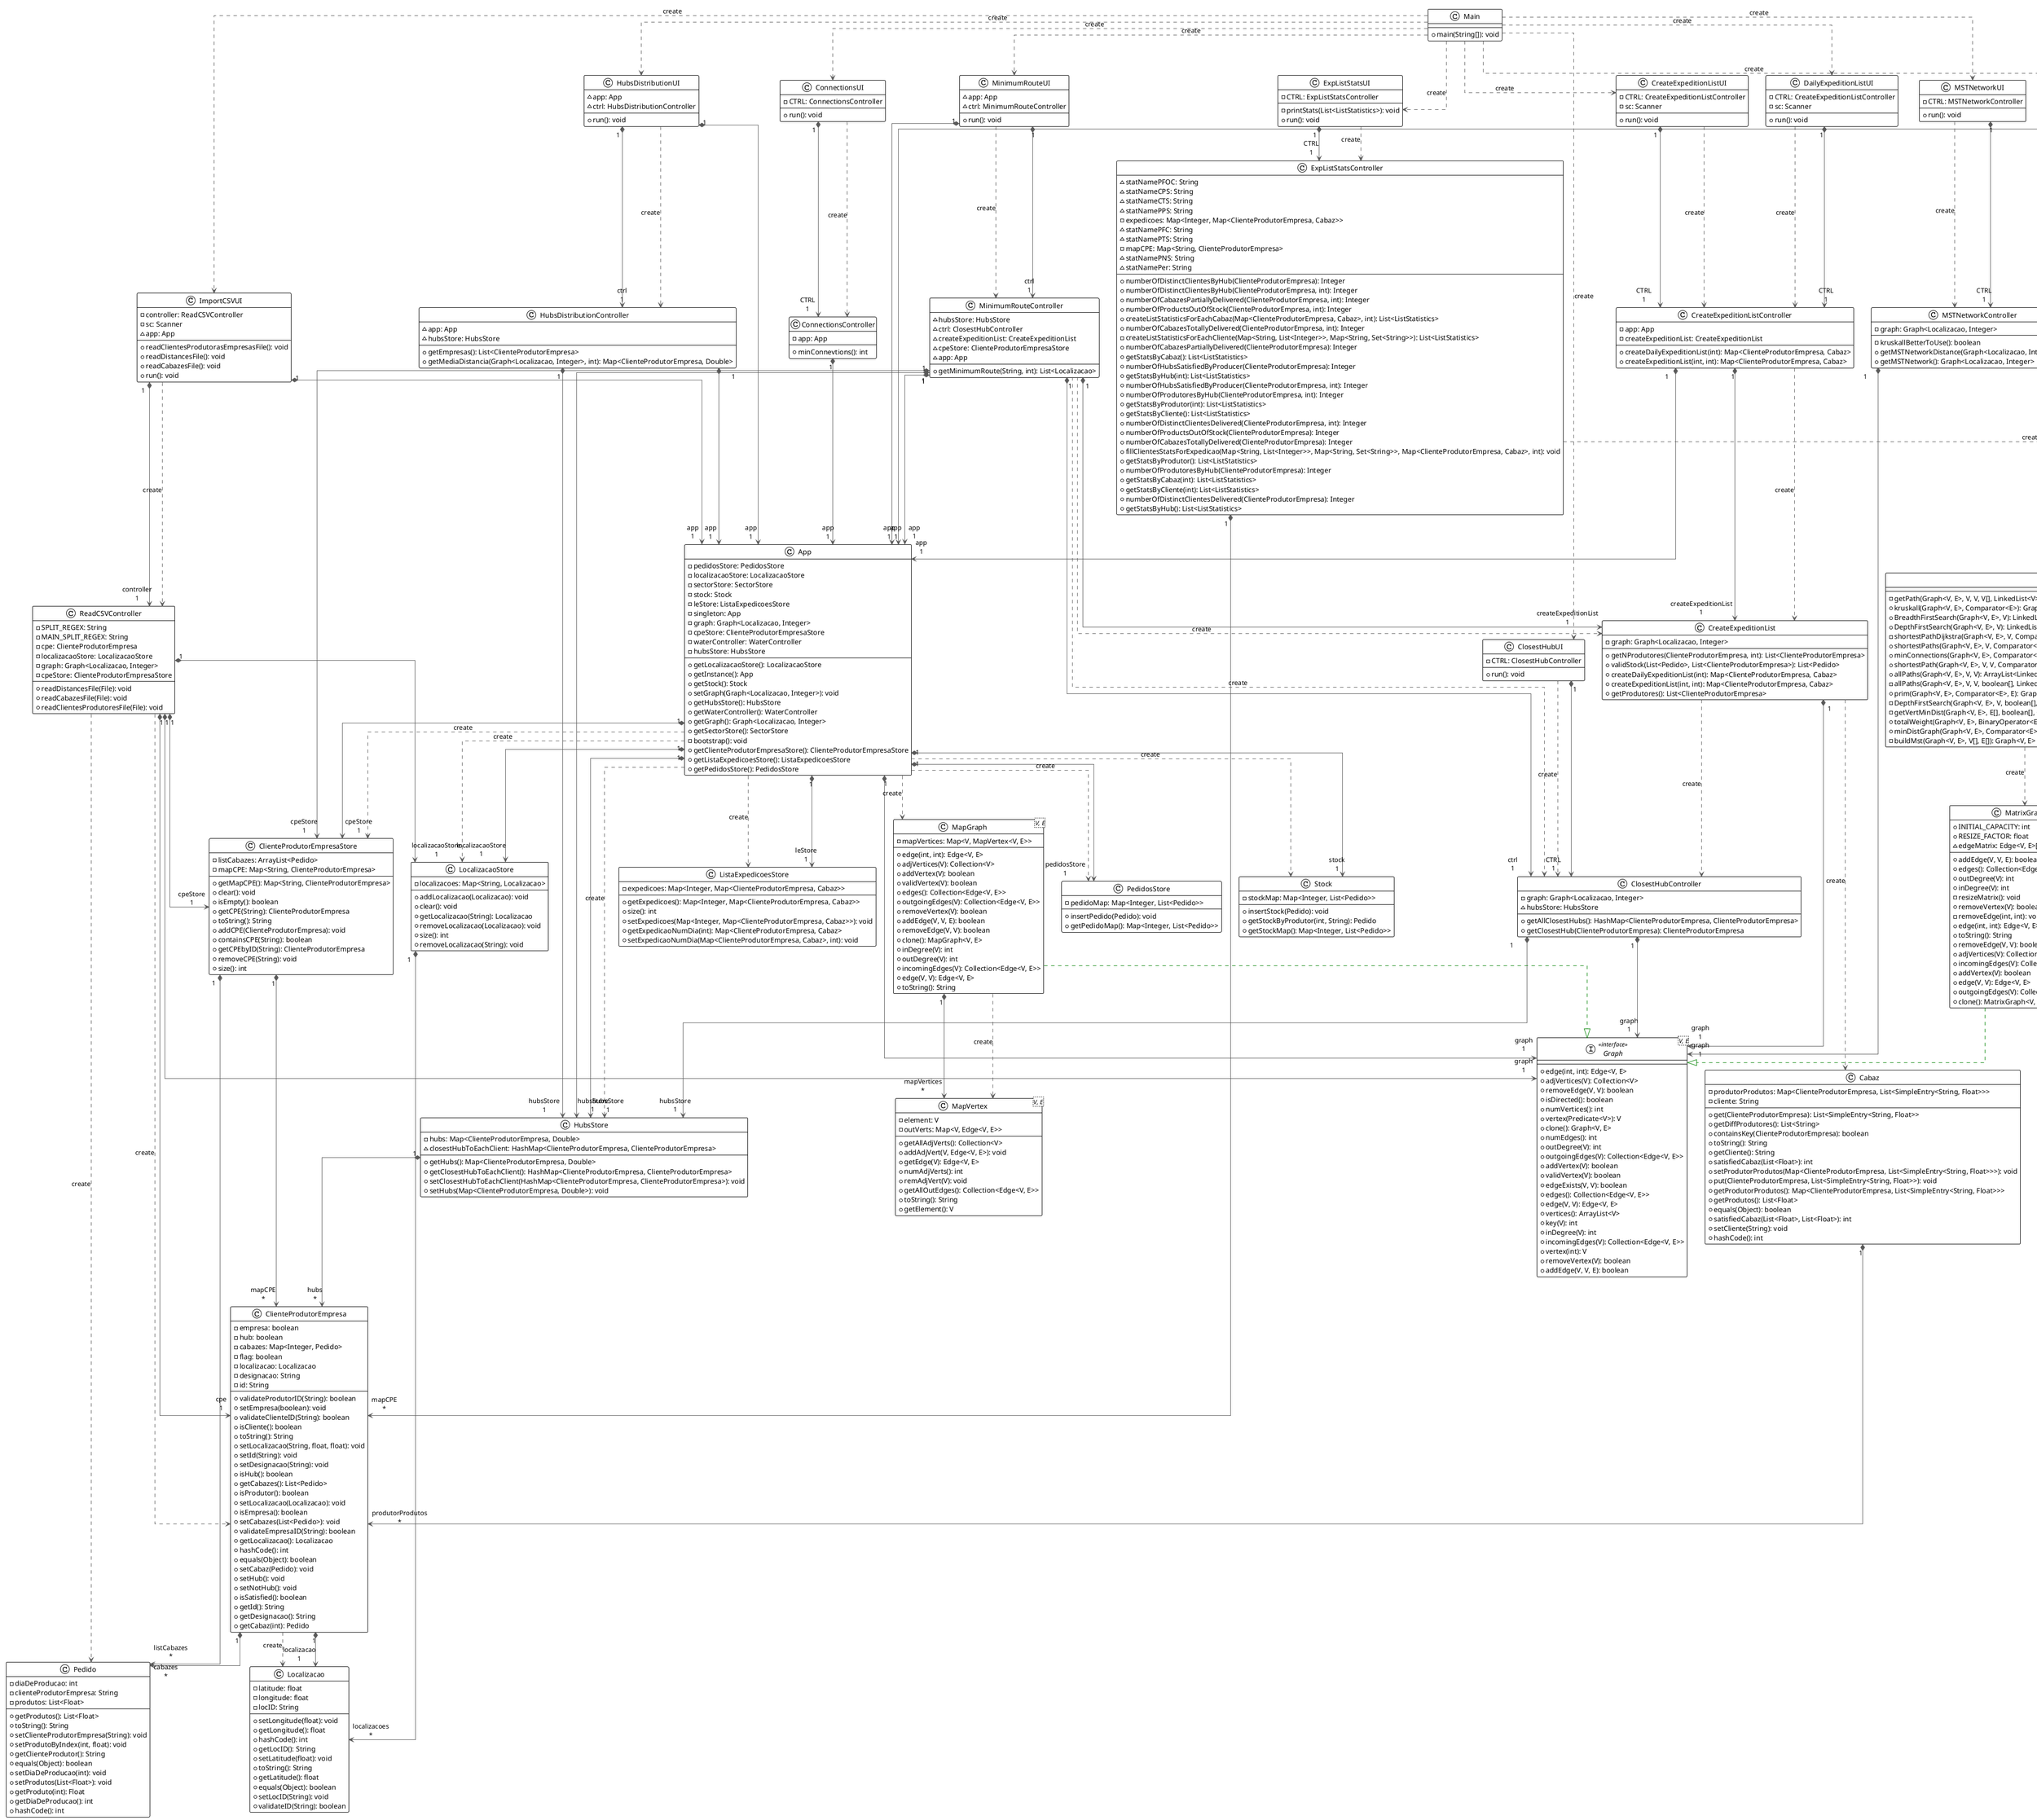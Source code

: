 @startuml

!theme plain
top to bottom direction
skinparam linetype ortho

class Algorithms {
  - getPath(Graph<V, E>, V, V, V[], LinkedList<V>): void
  + kruskall(Graph<V, E>, Comparator<E>): Graph<V, E>
  + BreadthFirstSearch(Graph<V, E>, V): LinkedList<V>?
  + DepthFirstSearch(Graph<V, E>, V): LinkedList<V>?
  - shortestPathDijkstra(Graph<V, E>, V, Comparator<E>, BinaryOperator<E>, E, boolean[], V[], E[]): void
  + shortestPaths(Graph<V, E>, V, Comparator<E>, BinaryOperator<E>, E, ArrayList<LinkedList<V>>, ArrayList<E>): boolean
  + minConnections(Graph<V, E>, Comparator<E>, BinaryOperator<E>, E): int
  + shortestPath(Graph<V, E>, V, V, Comparator<E>, BinaryOperator<E>, E, LinkedList<V>): E?
  + allPaths(Graph<V, E>, V, V): ArrayList<LinkedList<V>>
  - allPaths(Graph<V, E>, V, V, boolean[], LinkedList<V>, ArrayList<LinkedList<V>>): void
  + prim(Graph<V, E>, Comparator<E>, E): Graph<V, E>
  - DepthFirstSearch(Graph<V, E>, V, boolean[], LinkedList<V>): void
  - getVertMinDist(Graph<V, E>, E[], boolean[], Comparator<E>, E): V
  + totalWeight(Graph<V, E>, BinaryOperator<E>, E): E
  + minDistGraph(Graph<V, E>, Comparator<E>, BinaryOperator<E>): MatrixGraph<V, E>
  - buildMst(Graph<V, E>, V[], E[]): Graph<V, E>
}
class App {
  - pedidosStore: PedidosStore
  - localizacaoStore: LocalizacaoStore
  - sectorStore: SectorStore
  - stock: Stock
  - leStore: ListaExpedicoesStore
  - singleton: App
  - graph: Graph<Localizacao, Integer>
  - cpeStore: ClienteProdutorEmpresaStore
  - waterController: WaterController
  - hubsStore: HubsStore
  + getLocalizacaoStore(): LocalizacaoStore
  + getInstance(): App
  + getStock(): Stock
  + setGraph(Graph<Localizacao, Integer>): void
  + getHubsStore(): HubsStore
  + getWaterController(): WaterController
  + getGraph(): Graph<Localizacao, Integer>
  + getSectorStore(): SectorStore
  - bootstrap(): void
  + getClienteProdutorEmpresaStore(): ClienteProdutorEmpresaStore
  + getListaExpedicoesStore(): ListaExpedicoesStore
  + getPedidosStore(): PedidosStore
}
class Cabaz {
  - produtorProdutos: Map<ClienteProdutorEmpresa, List<SimpleEntry<String, Float>>>
  - cliente: String
  + get(ClienteProdutorEmpresa): List<SimpleEntry<String, Float>>
  + getDiffProdutores(): List<String>
  + containsKey(ClienteProdutorEmpresa): boolean
  + toString(): String
  + getCliente(): String
  + satisfiedCabaz(List<Float>): int
  + setProdutorProdutos(Map<ClienteProdutorEmpresa, List<SimpleEntry<String, Float>>>): void
  + put(ClienteProdutorEmpresa, List<SimpleEntry<String, Float>>): void
  + getProdutorProdutos(): Map<ClienteProdutorEmpresa, List<SimpleEntry<String, Float>>>
  + getProdutos(): List<Float>
  + equals(Object): boolean
  + satisfiedCabaz(List<Float>, List<Float>): int
  + setCliente(String): void
  + hashCode(): int
}
class ClienteProdutorEmpresa {
  - empresa: boolean
  - hub: boolean
  - cabazes: Map<Integer, Pedido>
  - flag: boolean
  - localizacao: Localizacao
  - designacao: String
  - id: String
  + validateProdutorID(String): boolean
  + setEmpresa(boolean): void
  + validateClienteID(String): boolean
  + isCliente(): boolean
  + toString(): String
  + setLocalizacao(String, float, float): void
  + setId(String): void
  + setDesignacao(String): void
  + isHub(): boolean
  + getCabazes(): List<Pedido>
  + isProdutor(): boolean
  + setLocalizacao(Localizacao): void
  + isEmpresa(): boolean
  + setCabazes(List<Pedido>): void
  + validateEmpresaID(String): boolean
  + getLocalizacao(): Localizacao
  + hashCode(): int
  + equals(Object): boolean
  + setCabaz(Pedido): void
  + setHub(): void
  + setNotHub(): void
  + isSatisfied(): boolean
  + getId(): String
  + getDesignacao(): String
  + getCabaz(int): Pedido
}
class ClienteProdutorEmpresaStore {
  - listCabazes: ArrayList<Pedido>
  - mapCPE: Map<String, ClienteProdutorEmpresa>
  + getMapCPE(): Map<String, ClienteProdutorEmpresa>
  + clear(): void
  + isEmpty(): boolean
  + getCPE(String): ClienteProdutorEmpresa
  + toString(): String
  + addCPE(ClienteProdutorEmpresa): void
  + containsCPE(String): boolean
  + getCPEbyID(String): ClienteProdutorEmpresa
  + removeCPE(String): void
  + size(): int
}
class ClosestHubController {
  - graph: Graph<Localizacao, Integer>
  ~ hubsStore: HubsStore
  + getAllClosestHubs(): HashMap<ClienteProdutorEmpresa, ClienteProdutorEmpresa>
  + getClosestHub(ClienteProdutorEmpresa): ClienteProdutorEmpresa
}
class ClosestHubUI {
  - CTRL: ClosestHubController
  + run(): void
}
class ConnectionsController {
  - app: App
  + minConnevtions(): int
}
class ConnectionsUI {
  - CTRL: ConnectionsController
  + run(): void
}
class CreateExpeditionList {
  - graph: Graph<Localizacao, Integer>
  + getNProdutores(ClienteProdutorEmpresa, int): List<ClienteProdutorEmpresa>
  + validStock(List<Pedido>, List<ClienteProdutorEmpresa>): List<Pedido>
  + createDailyExpeditionList(int): Map<ClienteProdutorEmpresa, Cabaz>
  + createExpeditionList(int, int): Map<ClienteProdutorEmpresa, Cabaz>
  + getProdutores(): List<ClienteProdutorEmpresa>
}
class CreateExpeditionListController {
  - app: App
  - createExpeditionList: CreateExpeditionList
  + createDailyExpeditionList(int): Map<ClienteProdutorEmpresa, Cabaz>
  + createExpeditionList(int, int): Map<ClienteProdutorEmpresa, Cabaz>
}
class CreateExpeditionListUI {
  - CTRL: CreateExpeditionListController
  - sc: Scanner
  + run(): void
}
class DailyExpeditionListUI {
  - CTRL: CreateExpeditionListController
  - sc: Scanner
  + run(): void
}
class ExpListStatsController {
  ~ statNamePFOC: String
  ~ statNameCPS: String
  ~ statNameCTS: String
  ~ statNamePPS: String
  - expedicoes: Map<Integer, Map<ClienteProdutorEmpresa, Cabaz>>
  ~ statNamePFC: String
  ~ statNamePTS: String
  - mapCPE: Map<String, ClienteProdutorEmpresa>
  ~ statNamePNS: String
  ~ statNamePer: String
  + numberOfDistinctClientesByHub(ClienteProdutorEmpresa): Integer
  + numberOfDistinctClientesByHub(ClienteProdutorEmpresa, int): Integer
  + numberOfCabazesPartiallyDelivered(ClienteProdutorEmpresa, int): Integer
  + numberOfProductsOutOfStock(ClienteProdutorEmpresa, int): Integer
  + createListStatisticsForEachCabaz(Map<ClienteProdutorEmpresa, Cabaz>, int): List<ListStatistics>
  + numberOfCabazesTotallyDelivered(ClienteProdutorEmpresa, int): Integer
  - createListStatisticsForEachCliente(Map<String, List<Integer>>, Map<String, Set<String>>): List<ListStatistics>
  + numberOfCabazesPartiallyDelivered(ClienteProdutorEmpresa): Integer
  + getStatsByCabaz(): List<ListStatistics>
  + numberOfHubsSatisfiedByProducer(ClienteProdutorEmpresa): Integer
  + getStatsByHub(int): List<ListStatistics>
  + numberOfHubsSatisfiedByProducer(ClienteProdutorEmpresa, int): Integer
  + numberOfProdutoresByHub(ClienteProdutorEmpresa, int): Integer
  + getStatsByProdutor(int): List<ListStatistics>
  + getStatsByCliente(): List<ListStatistics>
  + numberOfDistinctClientesDelivered(ClienteProdutorEmpresa, int): Integer
  + numberOfProductsOutOfStock(ClienteProdutorEmpresa): Integer
  + numberOfCabazesTotallyDelivered(ClienteProdutorEmpresa): Integer
  + fillClientesStatsForExpedicao(Map<String, List<Integer>>, Map<String, Set<String>>, Map<ClienteProdutorEmpresa, Cabaz>, int): void
  + getStatsByProdutor(): List<ListStatistics>
  + numberOfProdutoresByHub(ClienteProdutorEmpresa): Integer
  + getStatsByCabaz(int): List<ListStatistics>
  + getStatsByCliente(int): List<ListStatistics>
  + numberOfDistinctClientesDelivered(ClienteProdutorEmpresa): Integer
  + getStatsByHub(): List<ListStatistics>
}
class ExpListStatsUI {
  - CTRL: ExpListStatsController
  - printStats(List<ListStatistics>): void
  + run(): void
}
interface Graph<V, E> << interface >> {
  + edge(int, int): Edge<V, E>
  + adjVertices(V): Collection<V>
  + removeEdge(V, V): boolean
  + isDirected(): boolean
  + numVertices(): int
  + vertex(Predicate<V>): V
  + clone(): Graph<V, E>
  + numEdges(): int
  + outDegree(V): int
  + outgoingEdges(V): Collection<Edge<V, E>>
  + addVertex(V): boolean
  + validVertex(V): boolean
  + edgeExists(V, V): boolean
  + edges(): Collection<Edge<V, E>>
  + edge(V, V): Edge<V, E>
  + vertices(): ArrayList<V>
  + key(V): int
  + inDegree(V): int
  + incomingEdges(V): Collection<Edge<V, E>>
  + vertex(int): V
  + removeVertex(V): boolean
  + addEdge(V, V, E): boolean
}
class HubsDistributionController {
  ~ app: App
  ~ hubsStore: HubsStore
  + getEmpresas(): List<ClienteProdutorEmpresa>
  + getMediaDistancia(Graph<Localizacao, Integer>, int): Map<ClienteProdutorEmpresa, Double>
}
class HubsDistributionUI {
  ~ app: App
  ~ ctrl: HubsDistributionController
  + run(): void
}
class HubsStore {
  - hubs: Map<ClienteProdutorEmpresa, Double>
  ~ closestHubToEachClient: HashMap<ClienteProdutorEmpresa, ClienteProdutorEmpresa>
  + getHubs(): Map<ClienteProdutorEmpresa, Double>
  + getClosestHubToEachClient(): HashMap<ClienteProdutorEmpresa, ClienteProdutorEmpresa>
  + setClosestHubToEachClient(HashMap<ClienteProdutorEmpresa, ClienteProdutorEmpresa>): void
  + setHubs(Map<ClienteProdutorEmpresa, Double>): void
}
class ImportCSVUI {
  - controller: ReadCSVController
  - sc: Scanner
  ~ app: App
  + readClientesProdutorasEmpresasFile(): void
  + readDistancesFile(): void
  + readCabazesFile(): void
  + run(): void
}
class ImportWaterControllerController {
  + importWaterController(File): void
}
class ImportWaterControllerUI {
  - date: LocalDateTime
  - controller: ImportWaterControllerController
  ~ app: App
  + run(): void
}
class ListStatistics {
  - owner: String
  - stats: List<Statistic<?>>
  + getOwner(): String
  + setStats(List<Statistic<?>>): void
  + getStats(): List<Statistic<?>>
  + toStringDetailed(): String
  + toString(): String
  + addStat(String, E): void
  + addStat(Statistic<?>): void
  + setOwner(String): void
}
class ListaExpedicoesStore {
  - expedicoes: Map<Integer, Map<ClienteProdutorEmpresa, Cabaz>>
  + getExpedicoes(): Map<Integer, Map<ClienteProdutorEmpresa, Cabaz>>
  + size(): int
  + setExpedicoes(Map<Integer, Map<ClienteProdutorEmpresa, Cabaz>>): void
  + getExpedicaoNumDia(int): Map<ClienteProdutorEmpresa, Cabaz>
  + setExpedicaoNumDia(Map<ClienteProdutorEmpresa, Cabaz>, int): void
}
class Localizacao {
  - latitude: float
  - longitude: float
  - locID: String
  + setLongitude(float): void
  + getLongitude(): float
  + hashCode(): int
  + getLocID(): String
  + setLatitude(float): void
  + toString(): String
  + getLatitude(): float
  + equals(Object): boolean
  + setLocID(String): void
  + validateID(String): boolean
}
class LocalizacaoStore {
  - localizacoes: Map<String, Localizacao>
  + addLocalizacao(Localizacao): void
  + clear(): void
  + getLocalizacao(String): Localizacao
  + removeLocalizacao(Localizacao): void
  + size(): int
  + removeLocalizacao(String): void
}
class MSTNetworkController {
  - graph: Graph<Localizacao, Integer>
  - kruskallBetterToUse(): boolean
  + getMSTNetworkDistance(Graph<Localizacao, Integer>): int
  + getMSTNetwork(): Graph<Localizacao, Integer>
}
class MSTNetworkUI {
  - CTRL: MSTNetworkController
  + run(): void
}
class Main {
  + main(String[]): void
}
class MapGraph<V, E> {
  - mapVertices: Map<V, MapVertex<V, E>>
  + edge(int, int): Edge<V, E>
  + adjVertices(V): Collection<V>
  + addVertex(V): boolean
  + validVertex(V): boolean
  + edges(): Collection<Edge<V, E>>
  + outgoingEdges(V): Collection<Edge<V, E>>
  + removeVertex(V): boolean
  + addEdge(V, V, E): boolean
  + removeEdge(V, V): boolean
  + clone(): MapGraph<V, E>
  + inDegree(V): int
  + outDegree(V): int
  + incomingEdges(V): Collection<Edge<V, E>>
  + edge(V, V): Edge<V, E>
  + toString(): String
}
class MapVertex<V, E> {
  - element: V
  - outVerts: Map<V, Edge<V, E>>
  + getAllAdjVerts(): Collection<V>
  + addAdjVert(V, Edge<V, E>): void
  + getEdge(V): Edge<V, E>
  + numAdjVerts(): int
  + remAdjVert(V): void
  + getAllOutEdges(): Collection<Edge<V, E>>
  + toString(): String
  + getElement(): V
}
class MatrixGraph<V, E> {
  + INITIAL_CAPACITY: int
  + RESIZE_FACTOR: float
  ~ edgeMatrix: Edge<V, E>[][]
  + addEdge(V, V, E): boolean
  + edges(): Collection<Edge<V, E>>
  + outDegree(V): int
  + inDegree(V): int
  - resizeMatrix(): void
  + removeVertex(V): boolean
  - removeEdge(int, int): void
  + edge(int, int): Edge<V, E>
  + toString(): String
  + removeEdge(V, V): boolean
  + adjVertices(V): Collection<V>
  + incomingEdges(V): Collection<Edge<V, E>>
  + addVertex(V): boolean
  + edge(V, V): Edge<V, E>
  + outgoingEdges(V): Collection<Edge<V, E>>
  + clone(): MatrixGraph<V, E>
}
class MinimumRouteController {
  ~ hubsStore: HubsStore
  ~ ctrl: ClosestHubController
  ~ createExpeditionList: CreateExpeditionList
  ~ cpeStore: ClienteProdutorEmpresaStore
  ~ app: App
  + getMinimumRoute(String, int): List<Localizacao>
}
class MinimumRouteUI {
  ~ app: App
  ~ ctrl: MinimumRouteController
  + run(): void
}
class Pedido {
  - diaDeProducao: int
  - clienteProdutorEmpresa: String
  - produtos: List<Float>
  + getProdutos(): List<Float>
  + toString(): String
  + setClienteProdutorEmpresa(String): void
  + setProdutoByIndex(int, float): void
  + getClienteProdutor(): String
  + equals(Object): boolean
  + setDiaDeProducao(int): void
  + setProdutos(List<Float>): void
  + getProduto(int): Float
  + getDiaDeProducao(): int
  + hashCode(): int
}
class PedidosStore {
  - pedidoMap: Map<Integer, List<Pedido>>
  + insertPedido(Pedido): void
  + getPedidoMap(): Map<Integer, List<Pedido>>
}
class ReadCSVController {
  - SPLIT_REGEX: String
  - MAIN_SPLIT_REGEX: String
  - cpe: ClienteProdutorEmpresa
  - localizacaoStore: LocalizacaoStore
  - graph: Graph<Localizacao, Integer>
  - cpeStore: ClienteProdutorEmpresaStore
  + readDistancesFile(File): void
  + readCabazesFile(File): void
  + readClientesProdutoresFile(File): void
}
class Statistic<E> {
  - statName: String
  - statValue: E
  + setStatValue(E): void
  + getStatName(): String
  + setStatName(String): void
  + toString(): String
  + getStatValue(): E
}
class Stock {
  - stockMap: Map<Integer, List<Pedido>>
  + insertStock(Pedido): void
  + getStockByProdutor(int, String): Pedido
  + getStockMap(): Map<Integer, List<Pedido>>
}

Algorithms                       -[#595959,dashed]->  MatrixGraph                     : "«create»"
App                             "1" *-[#595959,plain]-> "cpeStore\n1" ClienteProdutorEmpresaStore     
App                              -[#595959,dashed]->  ClienteProdutorEmpresaStore     : "«create»"
App                             "1" *-[#595959,plain]-> "graph\n1" Graph                           
App                             "1" *-[#595959,plain]-> "hubsStore\n1" HubsStore                       
App                              -[#595959,dashed]->  HubsStore                       : "«create»"
App                              -[#595959,dashed]->  ListaExpedicoesStore            : "«create»"
App                             "1" *-[#595959,plain]-> "leStore\n1" ListaExpedicoesStore            
App                              -[#595959,dashed]->  LocalizacaoStore                : "«create»"
App                             "1" *-[#595959,plain]-> "localizacaoStore\n1" LocalizacaoStore                
App                              -[#595959,dashed]->  MapGraph                        : "«create»"
App                             "1" *-[#595959,plain]-> "pedidosStore\n1" PedidosStore                    
App                              -[#595959,dashed]->  PedidosStore                    : "«create»"
App                             "1" *-[#595959,plain]-> "stock\n1" Stock                           
App                              -[#595959,dashed]->  Stock                           : "«create»"
Cabaz                           "1" *-[#595959,plain]-> "produtorProdutos\n*" ClienteProdutorEmpresa          
ClienteProdutorEmpresa           -[#595959,dashed]->  Localizacao                     : "«create»"
ClienteProdutorEmpresa          "1" *-[#595959,plain]-> "localizacao\n1" Localizacao                     
ClienteProdutorEmpresa          "1" *-[#595959,plain]-> "cabazes\n*" Pedido                          
ClienteProdutorEmpresaStore     "1" *-[#595959,plain]-> "mapCPE\n*" ClienteProdutorEmpresa          
ClienteProdutorEmpresaStore     "1" *-[#595959,plain]-> "listCabazes\n*" Pedido                          
ClosestHubController            "1" *-[#595959,plain]-> "graph\n1" Graph                           
ClosestHubController            "1" *-[#595959,plain]-> "hubsStore\n1" HubsStore                       
ClosestHubUI                     -[#595959,dashed]->  ClosestHubController            : "«create»"
ClosestHubUI                    "1" *-[#595959,plain]-> "CTRL\n1" ClosestHubController            
ConnectionsController           "1" *-[#595959,plain]-> "app\n1" App                             
ConnectionsUI                   "1" *-[#595959,plain]-> "CTRL\n1" ConnectionsController           
ConnectionsUI                    -[#595959,dashed]->  ConnectionsController           : "«create»"
CreateExpeditionList             -[#595959,dashed]->  Cabaz                           : "«create»"
CreateExpeditionList             -[#595959,dashed]->  ClosestHubController            : "«create»"
CreateExpeditionList            "1" *-[#595959,plain]-> "graph\n1" Graph                           
CreateExpeditionListController  "1" *-[#595959,plain]-> "app\n1" App                             
CreateExpeditionListController  "1" *-[#595959,plain]-> "createExpeditionList\n1" CreateExpeditionList            
CreateExpeditionListController   -[#595959,dashed]->  CreateExpeditionList            : "«create»"
CreateExpeditionListUI          "1" *-[#595959,plain]-> "CTRL\n1" CreateExpeditionListController  
CreateExpeditionListUI           -[#595959,dashed]->  CreateExpeditionListController  : "«create»"
DailyExpeditionListUI            -[#595959,dashed]->  CreateExpeditionListController  : "«create»"
DailyExpeditionListUI           "1" *-[#595959,plain]-> "CTRL\n1" CreateExpeditionListController  
ExpListStatsController          "1" *-[#595959,plain]-> "mapCPE\n*" ClienteProdutorEmpresa          
ExpListStatsController           -[#595959,dashed]->  ListStatistics                  : "«create»"
ExpListStatsUI                  "1" *-[#595959,plain]-> "CTRL\n1" ExpListStatsController          
ExpListStatsUI                   -[#595959,dashed]->  ExpListStatsController          : "«create»"
HubsDistributionController      "1" *-[#595959,plain]-> "app\n1" App                             
HubsDistributionController      "1" *-[#595959,plain]-> "hubsStore\n1" HubsStore                       
HubsDistributionUI              "1" *-[#595959,plain]-> "app\n1" App                             
HubsDistributionUI              "1" *-[#595959,plain]-> "ctrl\n1" HubsDistributionController      
HubsDistributionUI               -[#595959,dashed]->  HubsDistributionController      : "«create»"
HubsStore                       "1" *-[#595959,plain]-> "hubs\n*" ClienteProdutorEmpresa          
ImportCSVUI                     "1" *-[#595959,plain]-> "app\n1" App                             
ImportCSVUI                     "1" *-[#595959,plain]-> "controller\n1" ReadCSVController               
ImportCSVUI                      -[#595959,dashed]->  ReadCSVController               : "«create»"
ImportWaterControllerUI         "1" *-[#595959,plain]-> "app\n1" App                             
ImportWaterControllerUI          -[#595959,dashed]->  ImportWaterControllerController : "«create»"
ImportWaterControllerUI         "1" *-[#595959,plain]-> "controller\n1" ImportWaterControllerController 
ListStatistics                  "1" *-[#595959,plain]-> "stats\n*" Statistic                       
ListStatistics                   -[#595959,dashed]->  Statistic                       : "«create»"
LocalizacaoStore                "1" *-[#595959,plain]-> "localizacoes\n*" Localizacao                     
MSTNetworkController            "1" *-[#595959,plain]-> "graph\n1" Graph                           
MSTNetworkUI                     -[#595959,dashed]->  MSTNetworkController            : "«create»"
MSTNetworkUI                    "1" *-[#595959,plain]-> "CTRL\n1" MSTNetworkController            
Main                             -[#595959,dashed]->  ClosestHubUI                    : "«create»"
Main                             -[#595959,dashed]->  ConnectionsUI                   : "«create»"
Main                             -[#595959,dashed]->  CreateExpeditionListUI          : "«create»"
Main                             -[#595959,dashed]->  DailyExpeditionListUI           : "«create»"
Main                             -[#595959,dashed]->  ExpListStatsUI                  : "«create»"
Main                             -[#595959,dashed]->  HubsDistributionUI              : "«create»"
Main                             -[#595959,dashed]->  ImportCSVUI                     : "«create»"
Main                             -[#595959,dashed]->  ImportWaterControllerUI         : "«create»"
Main                             -[#595959,dashed]->  MSTNetworkUI                    : "«create»"
Main                             -[#595959,dashed]->  MinimumRouteUI                  : "«create»"
MapGraph                         -[#008200,dashed]-^  Graph                           
MapGraph                        "1" *-[#595959,plain]-> "mapVertices\n*" MapVertex                       
MapGraph                         -[#595959,dashed]->  MapVertex                       : "«create»"
MatrixGraph                      -[#008200,dashed]-^  Graph                           
MinimumRouteController          "1" *-[#595959,plain]-> "app\n1" App                             
MinimumRouteController          "1" *-[#595959,plain]-> "cpeStore\n1" ClienteProdutorEmpresaStore     
MinimumRouteController           -[#595959,dashed]->  ClosestHubController            : "«create»"
MinimumRouteController          "1" *-[#595959,plain]-> "ctrl\n1" ClosestHubController            
MinimumRouteController          "1" *-[#595959,plain]-> "createExpeditionList\n1" CreateExpeditionList            
MinimumRouteController           -[#595959,dashed]->  CreateExpeditionList            : "«create»"
MinimumRouteController          "1" *-[#595959,plain]-> "hubsStore\n1" HubsStore                       
MinimumRouteUI                  "1" *-[#595959,plain]-> "app\n1" App                             
MinimumRouteUI                   -[#595959,dashed]->  MinimumRouteController          : "«create»"
MinimumRouteUI                  "1" *-[#595959,plain]-> "ctrl\n1" MinimumRouteController          
ReadCSVController               "1" *-[#595959,plain]-> "cpe\n1" ClienteProdutorEmpresa          
ReadCSVController                -[#595959,dashed]->  ClienteProdutorEmpresa          : "«create»"
ReadCSVController               "1" *-[#595959,plain]-> "cpeStore\n1" ClienteProdutorEmpresaStore     
ReadCSVController               "1" *-[#595959,plain]-> "graph\n1" Graph                           
ReadCSVController               "1" *-[#595959,plain]-> "localizacaoStore\n1" LocalizacaoStore                
ReadCSVController                -[#595959,dashed]->  Pedido                          : "«create»"
@enduml
